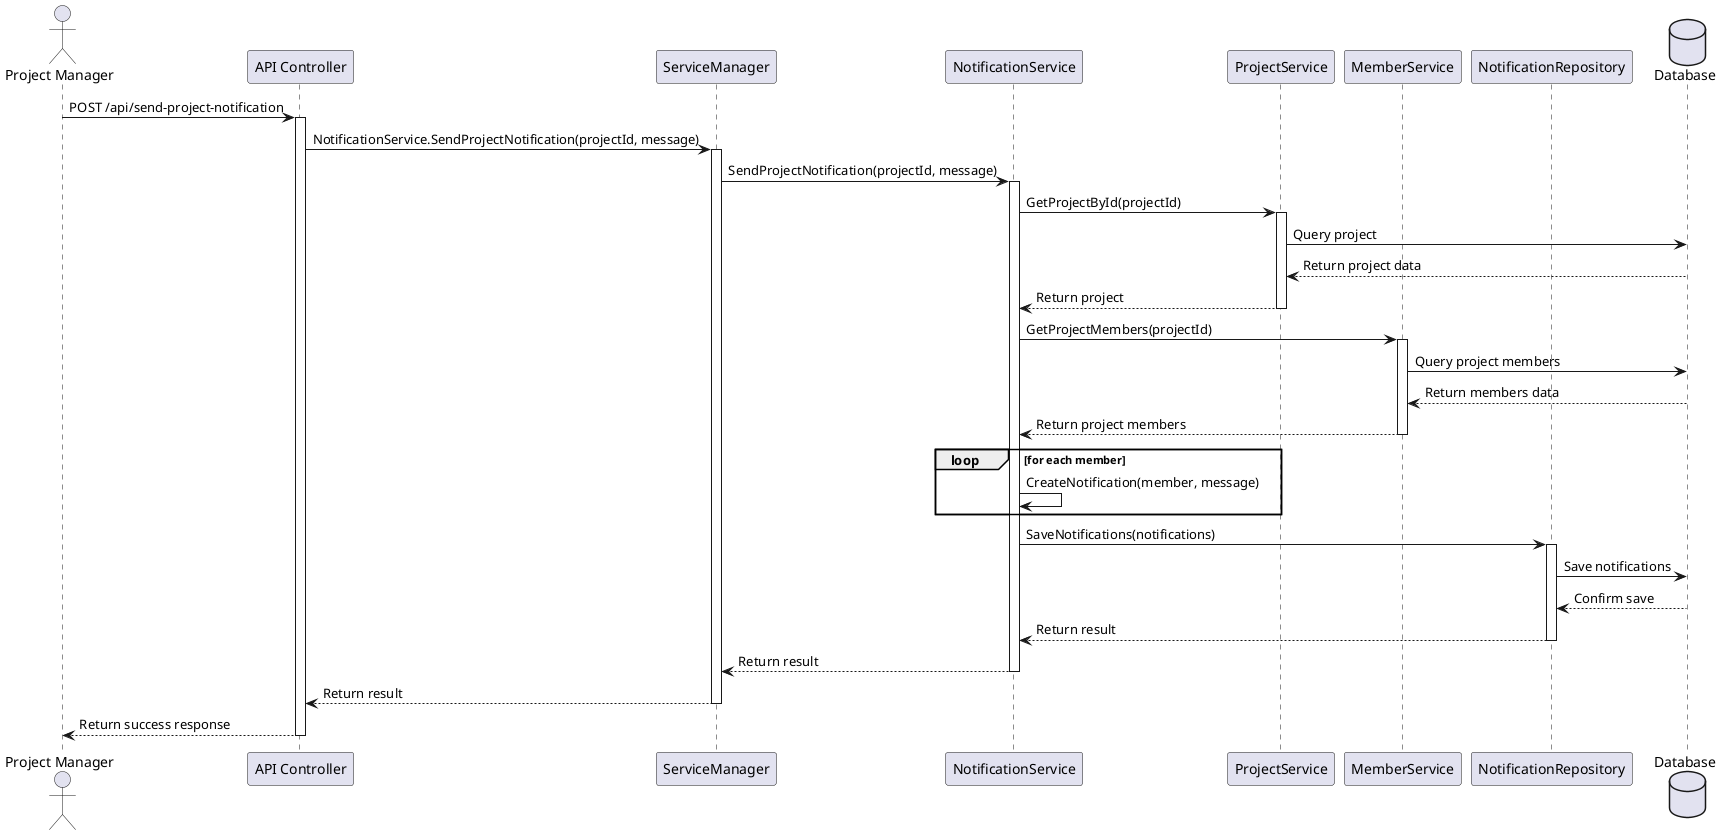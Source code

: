 @startuml
actor "Project Manager" as PM
participant "API Controller" as Controller
participant "ServiceManager" as ServiceManager
participant "NotificationService" as NotificationService
participant "ProjectService" as ProjectService
participant "MemberService" as MemberService
participant "NotificationRepository" as NotificationRepository
database "Database" as DB

PM -> Controller : POST /api/send-project-notification
activate Controller

Controller -> ServiceManager : NotificationService.SendProjectNotification(projectId, message)
activate ServiceManager

ServiceManager -> NotificationService : SendProjectNotification(projectId, message)
activate NotificationService

NotificationService -> ProjectService : GetProjectById(projectId)
activate ProjectService
ProjectService -> DB : Query project
DB --> ProjectService : Return project data
ProjectService --> NotificationService : Return project
deactivate ProjectService

NotificationService -> MemberService : GetProjectMembers(projectId)
activate MemberService
MemberService -> DB : Query project members
DB --> MemberService : Return members data
MemberService --> NotificationService : Return project members
deactivate MemberService

loop for each member
    NotificationService -> NotificationService : CreateNotification(member, message)
end

NotificationService -> NotificationRepository : SaveNotifications(notifications)
activate NotificationRepository
NotificationRepository -> DB : Save notifications
DB --> NotificationRepository : Confirm save
NotificationRepository --> NotificationService : Return result
deactivate NotificationRepository

NotificationService --> ServiceManager : Return result
deactivate NotificationService

ServiceManager --> Controller : Return result
deactivate ServiceManager

Controller --> PM : Return success response
deactivate Controller
@enduml